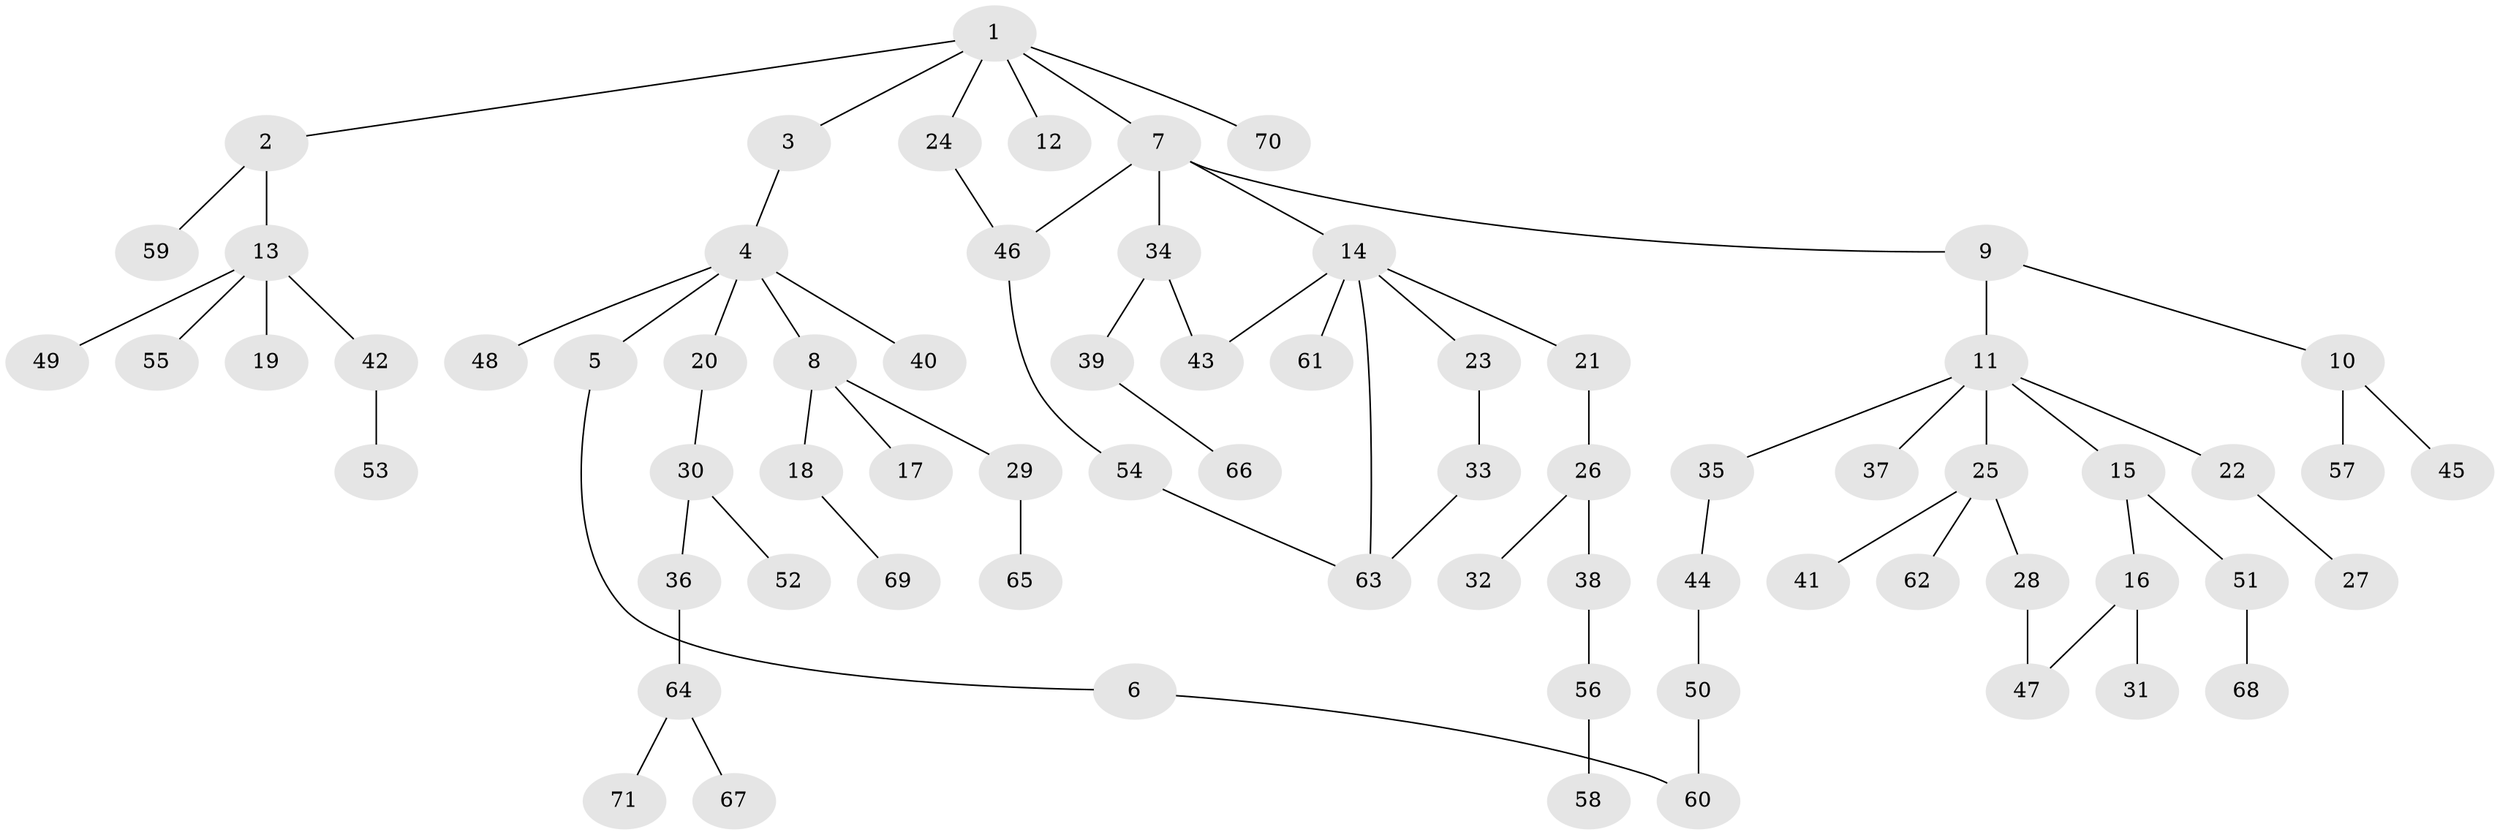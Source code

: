 // Generated by graph-tools (version 1.1) at 2025/42/03/09/25 04:42:20]
// undirected, 71 vertices, 76 edges
graph export_dot {
graph [start="1"]
  node [color=gray90,style=filled];
  1;
  2;
  3;
  4;
  5;
  6;
  7;
  8;
  9;
  10;
  11;
  12;
  13;
  14;
  15;
  16;
  17;
  18;
  19;
  20;
  21;
  22;
  23;
  24;
  25;
  26;
  27;
  28;
  29;
  30;
  31;
  32;
  33;
  34;
  35;
  36;
  37;
  38;
  39;
  40;
  41;
  42;
  43;
  44;
  45;
  46;
  47;
  48;
  49;
  50;
  51;
  52;
  53;
  54;
  55;
  56;
  57;
  58;
  59;
  60;
  61;
  62;
  63;
  64;
  65;
  66;
  67;
  68;
  69;
  70;
  71;
  1 -- 2;
  1 -- 3;
  1 -- 7;
  1 -- 12;
  1 -- 24;
  1 -- 70;
  2 -- 13;
  2 -- 59;
  3 -- 4;
  4 -- 5;
  4 -- 8;
  4 -- 20;
  4 -- 40;
  4 -- 48;
  5 -- 6;
  6 -- 60;
  7 -- 9;
  7 -- 14;
  7 -- 34;
  7 -- 46;
  8 -- 17;
  8 -- 18;
  8 -- 29;
  9 -- 10;
  9 -- 11;
  10 -- 45;
  10 -- 57;
  11 -- 15;
  11 -- 22;
  11 -- 25;
  11 -- 35;
  11 -- 37;
  13 -- 19;
  13 -- 42;
  13 -- 49;
  13 -- 55;
  14 -- 21;
  14 -- 23;
  14 -- 43;
  14 -- 61;
  14 -- 63;
  15 -- 16;
  15 -- 51;
  16 -- 31;
  16 -- 47;
  18 -- 69;
  20 -- 30;
  21 -- 26;
  22 -- 27;
  23 -- 33;
  24 -- 46;
  25 -- 28;
  25 -- 41;
  25 -- 62;
  26 -- 32;
  26 -- 38;
  28 -- 47;
  29 -- 65;
  30 -- 36;
  30 -- 52;
  33 -- 63;
  34 -- 39;
  34 -- 43;
  35 -- 44;
  36 -- 64;
  38 -- 56;
  39 -- 66;
  42 -- 53;
  44 -- 50;
  46 -- 54;
  50 -- 60;
  51 -- 68;
  54 -- 63;
  56 -- 58;
  64 -- 67;
  64 -- 71;
}
